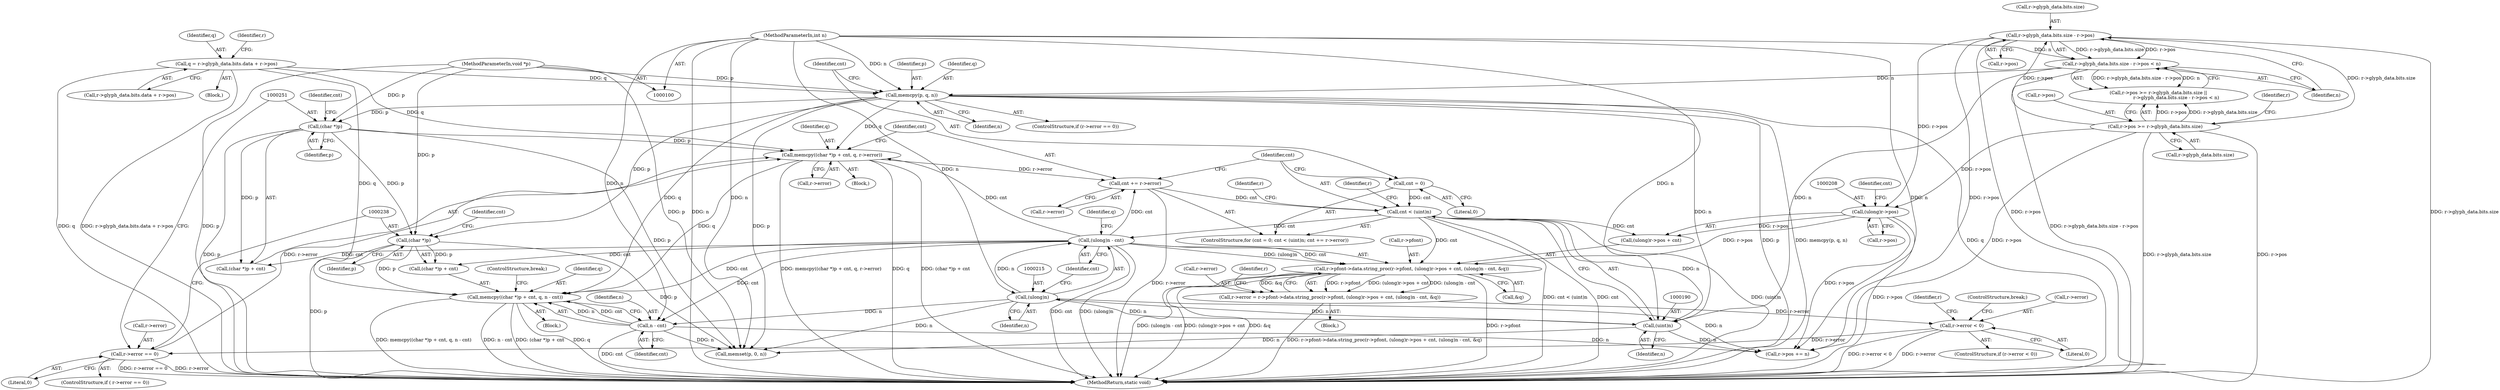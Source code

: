 digraph "0_ghostscript_937ccd17ac65935633b2ebc06cb7089b91e17e6b@API" {
"1000235" [label="(Call,memcpy((char *)p + cnt, q, n - cnt))"];
"1000237" [label="(Call,(char *)p)"];
"1000178" [label="(Call,memcpy(p, q, n))"];
"1000102" [label="(MethodParameterIn,void *p)"];
"1000126" [label="(Call,q = r->glyph_data.bits.data + r->pos)"];
"1000156" [label="(Call,r->glyph_data.bits.size - r->pos < n)"];
"1000157" [label="(Call,r->glyph_data.bits.size - r->pos)"];
"1000145" [label="(Call,r->pos >= r->glyph_data.bits.size)"];
"1000103" [label="(MethodParameterIn,int n)"];
"1000250" [label="(Call,(char *)p)"];
"1000213" [label="(Call,(ulong)n - cnt)"];
"1000214" [label="(Call,(ulong)n)"];
"1000189" [label="(Call,(uint)n)"];
"1000187" [label="(Call,cnt < (uint)n)"];
"1000184" [label="(Call,cnt = 0)"];
"1000192" [label="(Call,cnt += r->error)"];
"1000248" [label="(Call,memcpy((char *)p + cnt, q, r->error))"];
"1000229" [label="(Call,r->error == 0)"];
"1000221" [label="(Call,r->error < 0)"];
"1000198" [label="(Call,r->error = r->pfont->data.string_proc(r->pfont, (ulong)r->pos + cnt, (ulong)n - cnt, &q))"];
"1000202" [label="(Call,r->pfont->data.string_proc(r->pfont, (ulong)r->pos + cnt, (ulong)n - cnt, &q))"];
"1000207" [label="(Call,(ulong)r->pos)"];
"1000242" [label="(Call,n - cnt)"];
"1000222" [label="(Call,r->error)"];
"1000273" [label="(MethodReturn,static void)"];
"1000188" [label="(Identifier,cnt)"];
"1000240" [label="(Identifier,cnt)"];
"1000192" [label="(Call,cnt += r->error)"];
"1000183" [label="(ControlStructure,for (cnt = 0; cnt < (uint)n; cnt += r->error))"];
"1000219" [label="(Identifier,q)"];
"1000199" [label="(Call,r->error)"];
"1000125" [label="(Block,)"];
"1000186" [label="(Literal,0)"];
"1000235" [label="(Call,memcpy((char *)p + cnt, q, n - cnt))"];
"1000194" [label="(Call,r->error)"];
"1000231" [label="(Identifier,r)"];
"1000202" [label="(Call,r->pfont->data.string_proc(r->pfont, (ulong)r->pos + cnt, (ulong)n - cnt, &q))"];
"1000128" [label="(Call,r->glyph_data.bits.data + r->pos)"];
"1000172" [label="(ControlStructure,if (r->error == 0))"];
"1000230" [label="(Call,r->error)"];
"1000250" [label="(Call,(char *)p)"];
"1000180" [label="(Identifier,q)"];
"1000127" [label="(Identifier,q)"];
"1000263" [label="(Call,memset(p, 0, n))"];
"1000241" [label="(Identifier,q)"];
"1000239" [label="(Identifier,p)"];
"1000255" [label="(Call,r->error)"];
"1000200" [label="(Identifier,r)"];
"1000181" [label="(Identifier,n)"];
"1000223" [label="(Identifier,r)"];
"1000185" [label="(Identifier,cnt)"];
"1000249" [label="(Call,(char *)p + cnt)"];
"1000217" [label="(Identifier,cnt)"];
"1000165" [label="(Call,r->pos)"];
"1000243" [label="(Identifier,n)"];
"1000216" [label="(Identifier,n)"];
"1000149" [label="(Call,r->glyph_data.bits.size)"];
"1000242" [label="(Call,n - cnt)"];
"1000244" [label="(Identifier,cnt)"];
"1000233" [label="(Literal,0)"];
"1000168" [label="(Identifier,n)"];
"1000248" [label="(Call,memcpy((char *)p + cnt, q, r->error))"];
"1000254" [label="(Identifier,q)"];
"1000158" [label="(Call,r->glyph_data.bits.size)"];
"1000144" [label="(Call,r->pos >= r->glyph_data.bits.size ||\n                        r->glyph_data.bits.size - r->pos < n)"];
"1000193" [label="(Identifier,cnt)"];
"1000178" [label="(Call,memcpy(p, q, n))"];
"1000226" [label="(ControlStructure,break;)"];
"1000206" [label="(Call,(ulong)r->pos + cnt)"];
"1000203" [label="(Call,r->pfont)"];
"1000236" [label="(Call,(char *)p + cnt)"];
"1000161" [label="(Identifier,r)"];
"1000253" [label="(Identifier,cnt)"];
"1000268" [label="(Call,r->pos += n)"];
"1000145" [label="(Call,r->pos >= r->glyph_data.bits.size)"];
"1000220" [label="(ControlStructure,if (r->error < 0))"];
"1000245" [label="(ControlStructure,break;)"];
"1000103" [label="(MethodParameterIn,int n)"];
"1000197" [label="(Block,)"];
"1000209" [label="(Call,r->pos)"];
"1000157" [label="(Call,r->glyph_data.bits.size - r->pos)"];
"1000234" [label="(Block,)"];
"1000252" [label="(Identifier,p)"];
"1000187" [label="(Call,cnt < (uint)n)"];
"1000212" [label="(Identifier,cnt)"];
"1000126" [label="(Call,q = r->glyph_data.bits.data + r->pos)"];
"1000184" [label="(Call,cnt = 0)"];
"1000218" [label="(Call,&q)"];
"1000207" [label="(Call,(ulong)r->pos)"];
"1000214" [label="(Call,(ulong)n)"];
"1000221" [label="(Call,r->error < 0)"];
"1000229" [label="(Call,r->error == 0)"];
"1000237" [label="(Call,(char *)p)"];
"1000102" [label="(MethodParameterIn,void *p)"];
"1000228" [label="(ControlStructure,if ( r->error == 0))"];
"1000189" [label="(Call,(uint)n)"];
"1000225" [label="(Literal,0)"];
"1000141" [label="(Identifier,r)"];
"1000247" [label="(Block,)"];
"1000156" [label="(Call,r->glyph_data.bits.size - r->pos < n)"];
"1000198" [label="(Call,r->error = r->pfont->data.string_proc(r->pfont, (ulong)r->pos + cnt, (ulong)n - cnt, &q))"];
"1000191" [label="(Identifier,n)"];
"1000179" [label="(Identifier,p)"];
"1000146" [label="(Call,r->pos)"];
"1000260" [label="(Identifier,r)"];
"1000213" [label="(Call,(ulong)n - cnt)"];
"1000235" -> "1000234"  [label="AST: "];
"1000235" -> "1000242"  [label="CFG: "];
"1000236" -> "1000235"  [label="AST: "];
"1000241" -> "1000235"  [label="AST: "];
"1000242" -> "1000235"  [label="AST: "];
"1000245" -> "1000235"  [label="CFG: "];
"1000235" -> "1000273"  [label="DDG: (char *)p + cnt"];
"1000235" -> "1000273"  [label="DDG: memcpy((char *)p + cnt, q, n - cnt)"];
"1000235" -> "1000273"  [label="DDG: n - cnt"];
"1000235" -> "1000273"  [label="DDG: q"];
"1000237" -> "1000235"  [label="DDG: p"];
"1000213" -> "1000235"  [label="DDG: cnt"];
"1000248" -> "1000235"  [label="DDG: q"];
"1000178" -> "1000235"  [label="DDG: q"];
"1000126" -> "1000235"  [label="DDG: q"];
"1000242" -> "1000235"  [label="DDG: n"];
"1000242" -> "1000235"  [label="DDG: cnt"];
"1000237" -> "1000236"  [label="AST: "];
"1000237" -> "1000239"  [label="CFG: "];
"1000238" -> "1000237"  [label="AST: "];
"1000239" -> "1000237"  [label="AST: "];
"1000240" -> "1000237"  [label="CFG: "];
"1000237" -> "1000273"  [label="DDG: p"];
"1000237" -> "1000236"  [label="DDG: p"];
"1000178" -> "1000237"  [label="DDG: p"];
"1000250" -> "1000237"  [label="DDG: p"];
"1000102" -> "1000237"  [label="DDG: p"];
"1000237" -> "1000263"  [label="DDG: p"];
"1000178" -> "1000172"  [label="AST: "];
"1000178" -> "1000181"  [label="CFG: "];
"1000179" -> "1000178"  [label="AST: "];
"1000180" -> "1000178"  [label="AST: "];
"1000181" -> "1000178"  [label="AST: "];
"1000185" -> "1000178"  [label="CFG: "];
"1000178" -> "1000273"  [label="DDG: p"];
"1000178" -> "1000273"  [label="DDG: memcpy(p, q, n)"];
"1000178" -> "1000273"  [label="DDG: q"];
"1000102" -> "1000178"  [label="DDG: p"];
"1000126" -> "1000178"  [label="DDG: q"];
"1000156" -> "1000178"  [label="DDG: n"];
"1000103" -> "1000178"  [label="DDG: n"];
"1000178" -> "1000189"  [label="DDG: n"];
"1000178" -> "1000250"  [label="DDG: p"];
"1000178" -> "1000248"  [label="DDG: q"];
"1000178" -> "1000263"  [label="DDG: p"];
"1000102" -> "1000100"  [label="AST: "];
"1000102" -> "1000273"  [label="DDG: p"];
"1000102" -> "1000250"  [label="DDG: p"];
"1000102" -> "1000263"  [label="DDG: p"];
"1000126" -> "1000125"  [label="AST: "];
"1000126" -> "1000128"  [label="CFG: "];
"1000127" -> "1000126"  [label="AST: "];
"1000128" -> "1000126"  [label="AST: "];
"1000141" -> "1000126"  [label="CFG: "];
"1000126" -> "1000273"  [label="DDG: q"];
"1000126" -> "1000273"  [label="DDG: r->glyph_data.bits.data + r->pos"];
"1000126" -> "1000248"  [label="DDG: q"];
"1000156" -> "1000144"  [label="AST: "];
"1000156" -> "1000168"  [label="CFG: "];
"1000157" -> "1000156"  [label="AST: "];
"1000168" -> "1000156"  [label="AST: "];
"1000144" -> "1000156"  [label="CFG: "];
"1000156" -> "1000273"  [label="DDG: r->glyph_data.bits.size - r->pos"];
"1000156" -> "1000144"  [label="DDG: r->glyph_data.bits.size - r->pos"];
"1000156" -> "1000144"  [label="DDG: n"];
"1000157" -> "1000156"  [label="DDG: r->glyph_data.bits.size"];
"1000157" -> "1000156"  [label="DDG: r->pos"];
"1000103" -> "1000156"  [label="DDG: n"];
"1000156" -> "1000189"  [label="DDG: n"];
"1000157" -> "1000165"  [label="CFG: "];
"1000158" -> "1000157"  [label="AST: "];
"1000165" -> "1000157"  [label="AST: "];
"1000168" -> "1000157"  [label="CFG: "];
"1000157" -> "1000273"  [label="DDG: r->glyph_data.bits.size"];
"1000157" -> "1000273"  [label="DDG: r->pos"];
"1000145" -> "1000157"  [label="DDG: r->glyph_data.bits.size"];
"1000145" -> "1000157"  [label="DDG: r->pos"];
"1000157" -> "1000207"  [label="DDG: r->pos"];
"1000157" -> "1000268"  [label="DDG: r->pos"];
"1000145" -> "1000144"  [label="AST: "];
"1000145" -> "1000149"  [label="CFG: "];
"1000146" -> "1000145"  [label="AST: "];
"1000149" -> "1000145"  [label="AST: "];
"1000161" -> "1000145"  [label="CFG: "];
"1000144" -> "1000145"  [label="CFG: "];
"1000145" -> "1000273"  [label="DDG: r->glyph_data.bits.size"];
"1000145" -> "1000273"  [label="DDG: r->pos"];
"1000145" -> "1000144"  [label="DDG: r->pos"];
"1000145" -> "1000144"  [label="DDG: r->glyph_data.bits.size"];
"1000145" -> "1000207"  [label="DDG: r->pos"];
"1000145" -> "1000268"  [label="DDG: r->pos"];
"1000103" -> "1000100"  [label="AST: "];
"1000103" -> "1000273"  [label="DDG: n"];
"1000103" -> "1000189"  [label="DDG: n"];
"1000103" -> "1000214"  [label="DDG: n"];
"1000103" -> "1000242"  [label="DDG: n"];
"1000103" -> "1000263"  [label="DDG: n"];
"1000103" -> "1000268"  [label="DDG: n"];
"1000250" -> "1000249"  [label="AST: "];
"1000250" -> "1000252"  [label="CFG: "];
"1000251" -> "1000250"  [label="AST: "];
"1000252" -> "1000250"  [label="AST: "];
"1000253" -> "1000250"  [label="CFG: "];
"1000250" -> "1000273"  [label="DDG: p"];
"1000250" -> "1000248"  [label="DDG: p"];
"1000250" -> "1000249"  [label="DDG: p"];
"1000250" -> "1000263"  [label="DDG: p"];
"1000213" -> "1000202"  [label="AST: "];
"1000213" -> "1000217"  [label="CFG: "];
"1000214" -> "1000213"  [label="AST: "];
"1000217" -> "1000213"  [label="AST: "];
"1000219" -> "1000213"  [label="CFG: "];
"1000213" -> "1000273"  [label="DDG: cnt"];
"1000213" -> "1000273"  [label="DDG: (ulong)n"];
"1000213" -> "1000192"  [label="DDG: cnt"];
"1000213" -> "1000202"  [label="DDG: (ulong)n"];
"1000213" -> "1000202"  [label="DDG: cnt"];
"1000214" -> "1000213"  [label="DDG: n"];
"1000187" -> "1000213"  [label="DDG: cnt"];
"1000213" -> "1000236"  [label="DDG: cnt"];
"1000213" -> "1000242"  [label="DDG: cnt"];
"1000213" -> "1000248"  [label="DDG: cnt"];
"1000213" -> "1000249"  [label="DDG: cnt"];
"1000214" -> "1000216"  [label="CFG: "];
"1000215" -> "1000214"  [label="AST: "];
"1000216" -> "1000214"  [label="AST: "];
"1000217" -> "1000214"  [label="CFG: "];
"1000214" -> "1000189"  [label="DDG: n"];
"1000189" -> "1000214"  [label="DDG: n"];
"1000214" -> "1000242"  [label="DDG: n"];
"1000214" -> "1000263"  [label="DDG: n"];
"1000214" -> "1000268"  [label="DDG: n"];
"1000189" -> "1000187"  [label="AST: "];
"1000189" -> "1000191"  [label="CFG: "];
"1000190" -> "1000189"  [label="AST: "];
"1000191" -> "1000189"  [label="AST: "];
"1000187" -> "1000189"  [label="CFG: "];
"1000189" -> "1000187"  [label="DDG: n"];
"1000189" -> "1000263"  [label="DDG: n"];
"1000189" -> "1000268"  [label="DDG: n"];
"1000187" -> "1000183"  [label="AST: "];
"1000188" -> "1000187"  [label="AST: "];
"1000200" -> "1000187"  [label="CFG: "];
"1000260" -> "1000187"  [label="CFG: "];
"1000187" -> "1000273"  [label="DDG: cnt < (uint)n"];
"1000187" -> "1000273"  [label="DDG: cnt"];
"1000187" -> "1000273"  [label="DDG: (uint)n"];
"1000184" -> "1000187"  [label="DDG: cnt"];
"1000192" -> "1000187"  [label="DDG: cnt"];
"1000187" -> "1000202"  [label="DDG: cnt"];
"1000187" -> "1000206"  [label="DDG: cnt"];
"1000184" -> "1000183"  [label="AST: "];
"1000184" -> "1000186"  [label="CFG: "];
"1000185" -> "1000184"  [label="AST: "];
"1000186" -> "1000184"  [label="AST: "];
"1000188" -> "1000184"  [label="CFG: "];
"1000192" -> "1000183"  [label="AST: "];
"1000192" -> "1000194"  [label="CFG: "];
"1000193" -> "1000192"  [label="AST: "];
"1000194" -> "1000192"  [label="AST: "];
"1000188" -> "1000192"  [label="CFG: "];
"1000192" -> "1000273"  [label="DDG: r->error"];
"1000248" -> "1000192"  [label="DDG: r->error"];
"1000248" -> "1000247"  [label="AST: "];
"1000248" -> "1000255"  [label="CFG: "];
"1000249" -> "1000248"  [label="AST: "];
"1000254" -> "1000248"  [label="AST: "];
"1000255" -> "1000248"  [label="AST: "];
"1000193" -> "1000248"  [label="CFG: "];
"1000248" -> "1000273"  [label="DDG: memcpy((char *)p + cnt, q, r->error)"];
"1000248" -> "1000273"  [label="DDG: q"];
"1000248" -> "1000273"  [label="DDG: (char *)p + cnt"];
"1000229" -> "1000248"  [label="DDG: r->error"];
"1000229" -> "1000228"  [label="AST: "];
"1000229" -> "1000233"  [label="CFG: "];
"1000230" -> "1000229"  [label="AST: "];
"1000233" -> "1000229"  [label="AST: "];
"1000238" -> "1000229"  [label="CFG: "];
"1000251" -> "1000229"  [label="CFG: "];
"1000229" -> "1000273"  [label="DDG: r->error == 0"];
"1000229" -> "1000273"  [label="DDG: r->error"];
"1000221" -> "1000229"  [label="DDG: r->error"];
"1000221" -> "1000220"  [label="AST: "];
"1000221" -> "1000225"  [label="CFG: "];
"1000222" -> "1000221"  [label="AST: "];
"1000225" -> "1000221"  [label="AST: "];
"1000226" -> "1000221"  [label="CFG: "];
"1000231" -> "1000221"  [label="CFG: "];
"1000221" -> "1000273"  [label="DDG: r->error < 0"];
"1000221" -> "1000273"  [label="DDG: r->error"];
"1000198" -> "1000221"  [label="DDG: r->error"];
"1000198" -> "1000197"  [label="AST: "];
"1000198" -> "1000202"  [label="CFG: "];
"1000199" -> "1000198"  [label="AST: "];
"1000202" -> "1000198"  [label="AST: "];
"1000223" -> "1000198"  [label="CFG: "];
"1000198" -> "1000273"  [label="DDG: r->pfont->data.string_proc(r->pfont, (ulong)r->pos + cnt, (ulong)n - cnt, &q)"];
"1000202" -> "1000198"  [label="DDG: r->pfont"];
"1000202" -> "1000198"  [label="DDG: (ulong)r->pos + cnt"];
"1000202" -> "1000198"  [label="DDG: (ulong)n - cnt"];
"1000202" -> "1000198"  [label="DDG: &q"];
"1000202" -> "1000218"  [label="CFG: "];
"1000203" -> "1000202"  [label="AST: "];
"1000206" -> "1000202"  [label="AST: "];
"1000218" -> "1000202"  [label="AST: "];
"1000202" -> "1000273"  [label="DDG: (ulong)r->pos + cnt"];
"1000202" -> "1000273"  [label="DDG: &q"];
"1000202" -> "1000273"  [label="DDG: r->pfont"];
"1000202" -> "1000273"  [label="DDG: (ulong)n - cnt"];
"1000207" -> "1000202"  [label="DDG: r->pos"];
"1000207" -> "1000206"  [label="AST: "];
"1000207" -> "1000209"  [label="CFG: "];
"1000208" -> "1000207"  [label="AST: "];
"1000209" -> "1000207"  [label="AST: "];
"1000212" -> "1000207"  [label="CFG: "];
"1000207" -> "1000273"  [label="DDG: r->pos"];
"1000207" -> "1000206"  [label="DDG: r->pos"];
"1000207" -> "1000268"  [label="DDG: r->pos"];
"1000242" -> "1000244"  [label="CFG: "];
"1000243" -> "1000242"  [label="AST: "];
"1000244" -> "1000242"  [label="AST: "];
"1000242" -> "1000273"  [label="DDG: cnt"];
"1000242" -> "1000263"  [label="DDG: n"];
"1000242" -> "1000268"  [label="DDG: n"];
}
